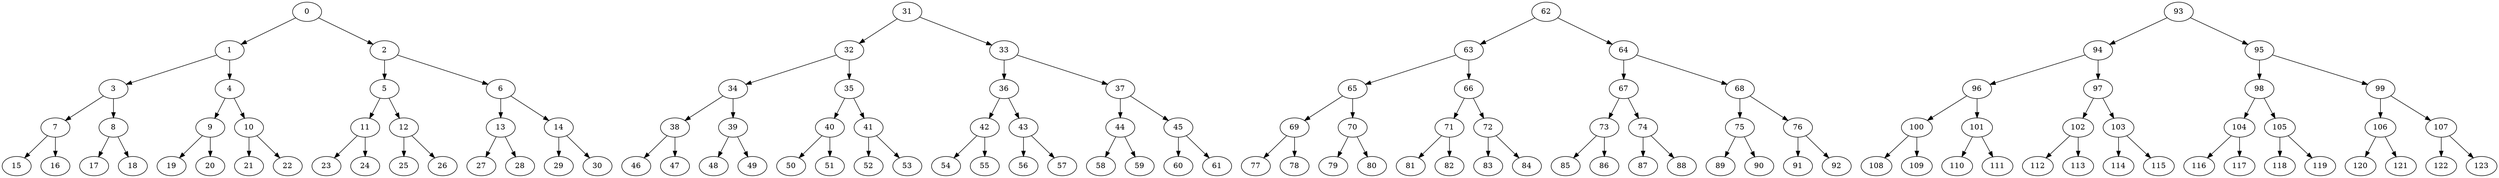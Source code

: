 strict digraph  {
0;
1;
2;
3;
4;
5;
6;
7;
8;
9;
10;
11;
12;
13;
14;
15;
16;
17;
18;
19;
20;
21;
22;
23;
24;
25;
26;
27;
28;
29;
30;
31;
32;
33;
34;
35;
36;
37;
38;
39;
40;
41;
42;
43;
44;
45;
46;
47;
48;
49;
50;
51;
52;
53;
54;
55;
56;
57;
58;
59;
60;
61;
62;
63;
64;
65;
66;
67;
68;
69;
70;
71;
72;
73;
74;
75;
76;
77;
78;
79;
80;
81;
82;
83;
84;
85;
86;
87;
88;
89;
90;
91;
92;
93;
94;
95;
96;
97;
98;
99;
100;
101;
102;
103;
104;
105;
106;
107;
108;
109;
110;
111;
112;
113;
114;
115;
116;
117;
118;
119;
120;
121;
122;
123;
0 -> 1;
0 -> 2;
1 -> 3;
1 -> 4;
2 -> 5;
2 -> 6;
3 -> 7;
3 -> 8;
4 -> 9;
4 -> 10;
5 -> 11;
5 -> 12;
6 -> 13;
6 -> 14;
7 -> 15;
7 -> 16;
8 -> 17;
8 -> 18;
9 -> 19;
9 -> 20;
10 -> 21;
10 -> 22;
11 -> 23;
11 -> 24;
12 -> 25;
12 -> 26;
13 -> 27;
13 -> 28;
14 -> 29;
14 -> 30;
31 -> 32;
31 -> 33;
32 -> 34;
32 -> 35;
33 -> 36;
33 -> 37;
34 -> 38;
34 -> 39;
35 -> 40;
35 -> 41;
36 -> 42;
36 -> 43;
37 -> 44;
37 -> 45;
38 -> 46;
38 -> 47;
39 -> 48;
39 -> 49;
40 -> 50;
40 -> 51;
41 -> 52;
41 -> 53;
42 -> 54;
42 -> 55;
43 -> 56;
43 -> 57;
44 -> 58;
44 -> 59;
45 -> 60;
45 -> 61;
62 -> 63;
62 -> 64;
63 -> 65;
63 -> 66;
64 -> 67;
64 -> 68;
65 -> 69;
65 -> 70;
66 -> 71;
66 -> 72;
67 -> 73;
67 -> 74;
68 -> 75;
68 -> 76;
69 -> 77;
69 -> 78;
70 -> 79;
70 -> 80;
71 -> 81;
71 -> 82;
72 -> 83;
72 -> 84;
73 -> 85;
73 -> 86;
74 -> 87;
74 -> 88;
75 -> 89;
75 -> 90;
76 -> 91;
76 -> 92;
93 -> 94;
93 -> 95;
94 -> 96;
94 -> 97;
95 -> 98;
95 -> 99;
96 -> 100;
96 -> 101;
97 -> 102;
97 -> 103;
98 -> 104;
98 -> 105;
99 -> 106;
99 -> 107;
100 -> 108;
100 -> 109;
101 -> 110;
101 -> 111;
102 -> 112;
102 -> 113;
103 -> 114;
103 -> 115;
104 -> 116;
104 -> 117;
105 -> 118;
105 -> 119;
106 -> 120;
106 -> 121;
107 -> 122;
107 -> 123;
}
